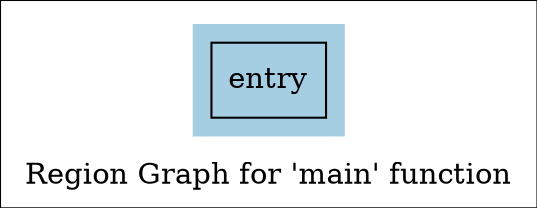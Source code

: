 digraph "Region Graph for 'main' function" {
	label="Region Graph for 'main' function";

	Node0x55d3761f49c0 [shape=record,label="{entry}"];
	colorscheme = "paired12"
        subgraph cluster_0x55d3761f0810 {
          label = "";
          style = filled;
          color = 1
          Node0x55d3761f49c0;
        }
}
